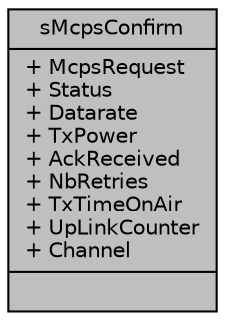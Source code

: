 digraph "sMcpsConfirm"
{
  edge [fontname="Helvetica",fontsize="10",labelfontname="Helvetica",labelfontsize="10"];
  node [fontname="Helvetica",fontsize="10",shape=record];
  Node1 [label="{sMcpsConfirm\n|+ McpsRequest\l+ Status\l+ Datarate\l+ TxPower\l+ AckReceived\l+ NbRetries\l+ TxTimeOnAir\l+ UpLinkCounter\l+ Channel\l|}",height=0.2,width=0.4,color="black", fillcolor="grey75", style="filled", fontcolor="black"];
}
